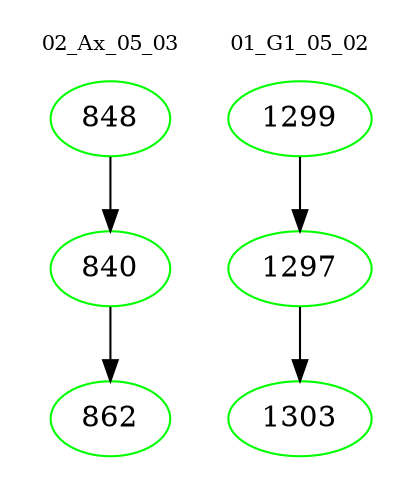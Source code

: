 digraph{
subgraph cluster_0 {
color = white
label = "02_Ax_05_03";
fontsize=10;
T0_848 [label="848", color="green"]
T0_848 -> T0_840 [color="black"]
T0_840 [label="840", color="green"]
T0_840 -> T0_862 [color="black"]
T0_862 [label="862", color="green"]
}
subgraph cluster_1 {
color = white
label = "01_G1_05_02";
fontsize=10;
T1_1299 [label="1299", color="green"]
T1_1299 -> T1_1297 [color="black"]
T1_1297 [label="1297", color="green"]
T1_1297 -> T1_1303 [color="black"]
T1_1303 [label="1303", color="green"]
}
}
